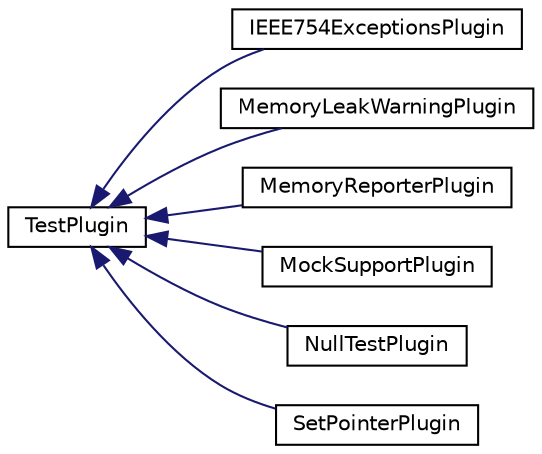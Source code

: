digraph "Graphical Class Hierarchy"
{
 // LATEX_PDF_SIZE
  edge [fontname="Helvetica",fontsize="10",labelfontname="Helvetica",labelfontsize="10"];
  node [fontname="Helvetica",fontsize="10",shape=record];
  rankdir="LR";
  Node0 [label="TestPlugin",height=0.2,width=0.4,color="black", fillcolor="white", style="filled",URL="$classTestPlugin.html",tooltip=" "];
  Node0 -> Node1 [dir="back",color="midnightblue",fontsize="10",style="solid",fontname="Helvetica"];
  Node1 [label="IEEE754ExceptionsPlugin",height=0.2,width=0.4,color="black", fillcolor="white", style="filled",URL="$classIEEE754ExceptionsPlugin.html",tooltip=" "];
  Node0 -> Node2 [dir="back",color="midnightblue",fontsize="10",style="solid",fontname="Helvetica"];
  Node2 [label="MemoryLeakWarningPlugin",height=0.2,width=0.4,color="black", fillcolor="white", style="filled",URL="$classMemoryLeakWarningPlugin.html",tooltip=" "];
  Node0 -> Node3 [dir="back",color="midnightblue",fontsize="10",style="solid",fontname="Helvetica"];
  Node3 [label="MemoryReporterPlugin",height=0.2,width=0.4,color="black", fillcolor="white", style="filled",URL="$classMemoryReporterPlugin.html",tooltip=" "];
  Node0 -> Node4 [dir="back",color="midnightblue",fontsize="10",style="solid",fontname="Helvetica"];
  Node4 [label="MockSupportPlugin",height=0.2,width=0.4,color="black", fillcolor="white", style="filled",URL="$classMockSupportPlugin.html",tooltip=" "];
  Node0 -> Node5 [dir="back",color="midnightblue",fontsize="10",style="solid",fontname="Helvetica"];
  Node5 [label="NullTestPlugin",height=0.2,width=0.4,color="black", fillcolor="white", style="filled",URL="$classNullTestPlugin.html",tooltip=" "];
  Node0 -> Node6 [dir="back",color="midnightblue",fontsize="10",style="solid",fontname="Helvetica"];
  Node6 [label="SetPointerPlugin",height=0.2,width=0.4,color="black", fillcolor="white", style="filled",URL="$classSetPointerPlugin.html",tooltip=" "];
}
